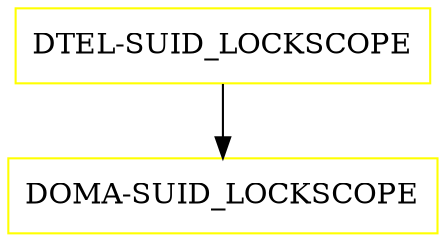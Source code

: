 digraph G {
  "DTEL-SUID_LOCKSCOPE" [shape=box,color=yellow];
  "DOMA-SUID_LOCKSCOPE" [shape=box,color=yellow,URL="./DOMA_SUID_LOCKSCOPE.html"];
  "DTEL-SUID_LOCKSCOPE" -> "DOMA-SUID_LOCKSCOPE";
}
